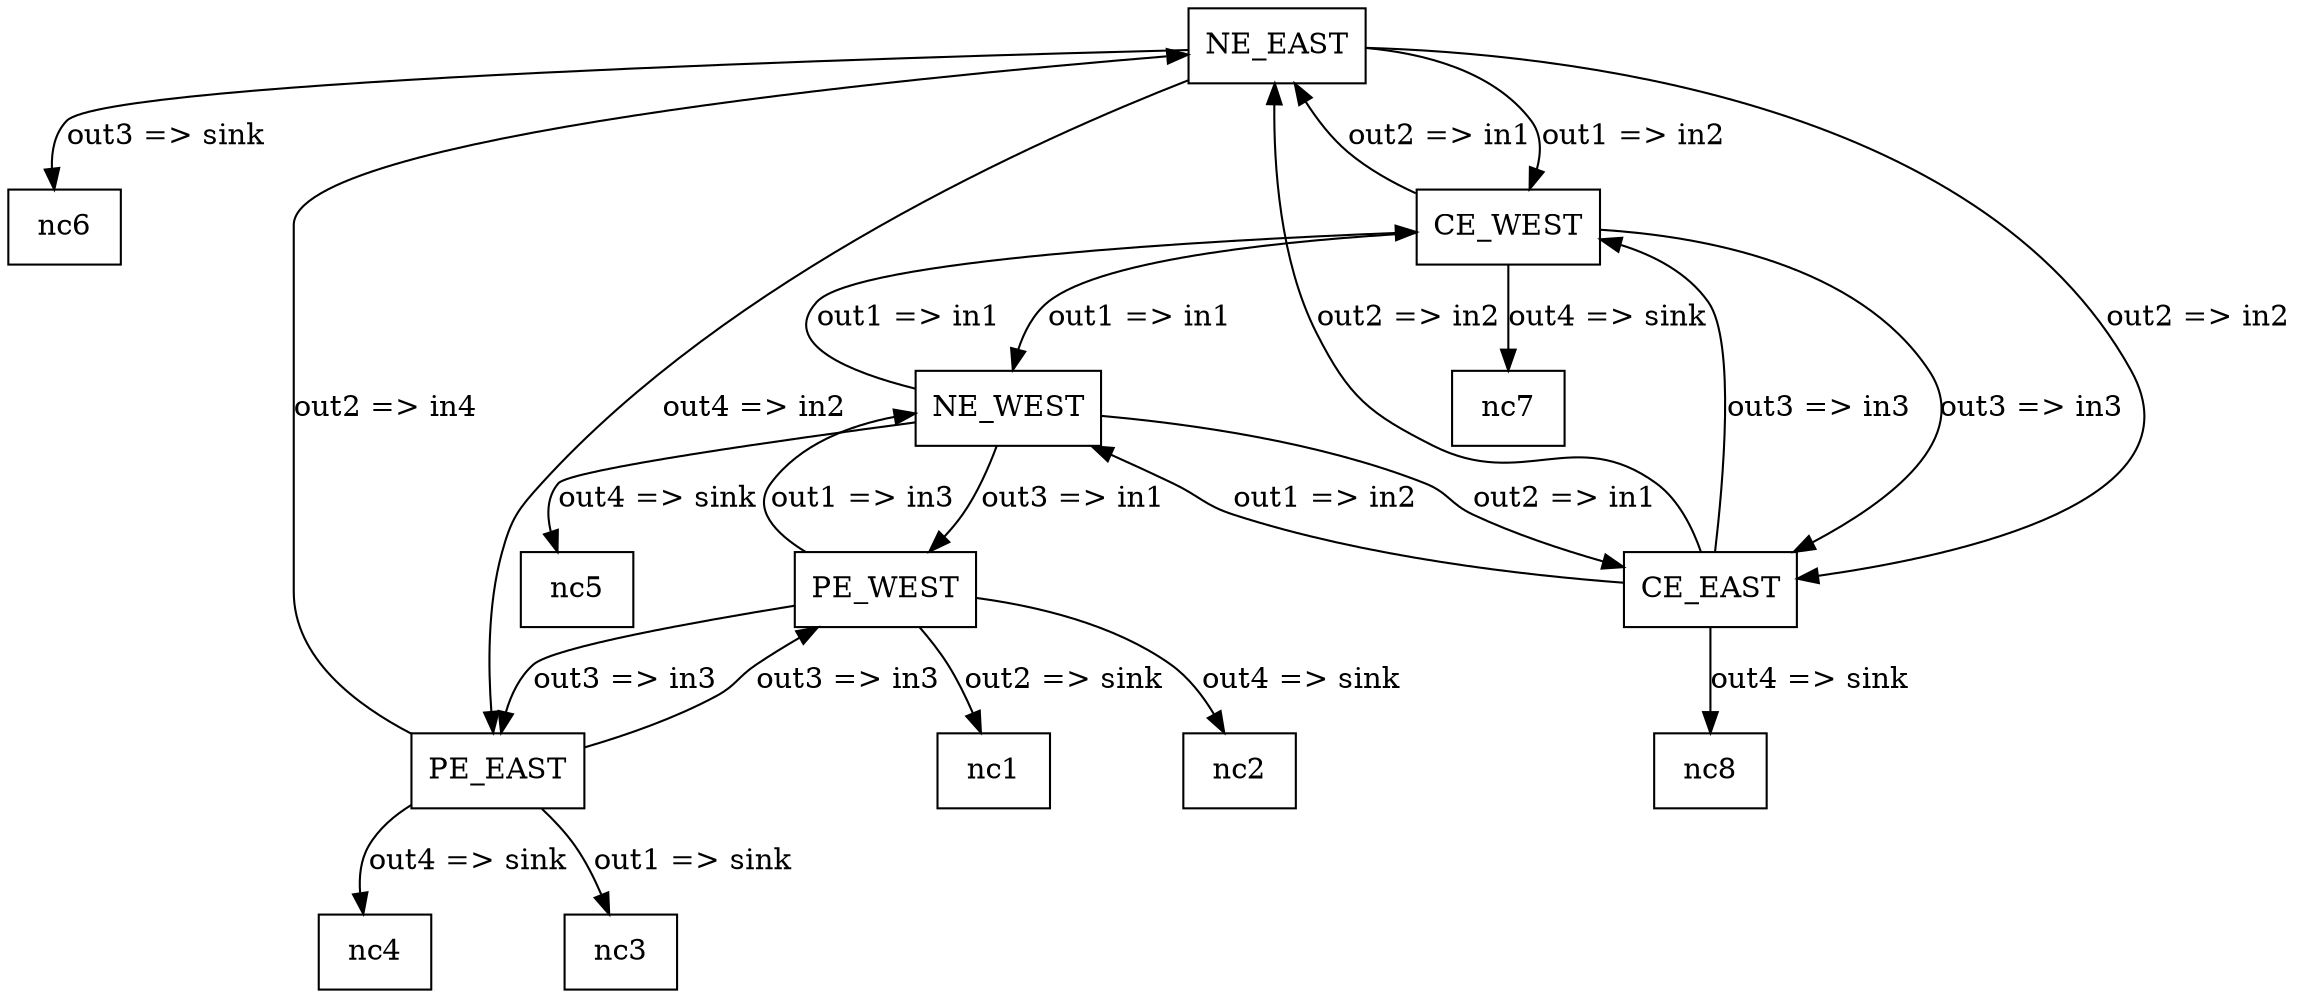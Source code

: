 digraph G3 {
	node [label="\N"];
	nc6 [shape=box];
	NE_WEST [shape=box];
	nc4 [shape=box];
	nc3 [shape=box];
	nc1 [shape=box];
	PE_WEST [shape=box];
	CE_WEST [shape=box];
	NE_EAST [shape=box];
	CE_EAST [shape=box];
	nc5 [shape=box];
	nc8 [shape=box];
	nc2 [shape=box];
	nc7 [shape=box];
	PE_EAST [shape=box];
	NE_WEST -> CE_WEST [label="out1 => in1"];
	NE_WEST -> CE_EAST [label="out2 => in1"];
	NE_WEST -> PE_WEST [label="out3 => in1"];
	NE_WEST -> nc5 [label="out4 => sink"];
	PE_WEST -> NE_WEST [label="out1 => in3"];
	PE_WEST -> nc1 [label="out2 => sink"];
	PE_WEST -> PE_EAST [label="out3 => in3"];
	PE_WEST -> nc2 [label="out4 => sink"];
	CE_WEST -> NE_WEST [label="out1 => in1"];
	CE_WEST -> NE_EAST [label="out2 => in1"];
	CE_WEST -> CE_EAST [label="out3 => in3"];
	CE_WEST -> nc7 [label="out4 => sink"];
	NE_EAST -> CE_WEST [label="out1 => in2"];
	NE_EAST -> CE_EAST [label="out2 => in2"];
	NE_EAST -> nc6 [label="out3 => sink"];
	NE_EAST -> PE_EAST [label="out4 => in2"];
	CE_EAST -> NE_WEST [label="out1 => in2"];
	CE_EAST -> NE_EAST [label="out2 => in2"];
	CE_EAST -> CE_WEST [label="out3 => in3"];
	CE_EAST -> nc8 [label="out4 => sink"];
	PE_EAST -> nc3 [label="out1 => sink"];
	PE_EAST -> NE_EAST [label="out2 => in4"];
	PE_EAST -> PE_WEST [label="out3 => in3"];
	PE_EAST -> nc4 [label="out4 => sink"];
}
